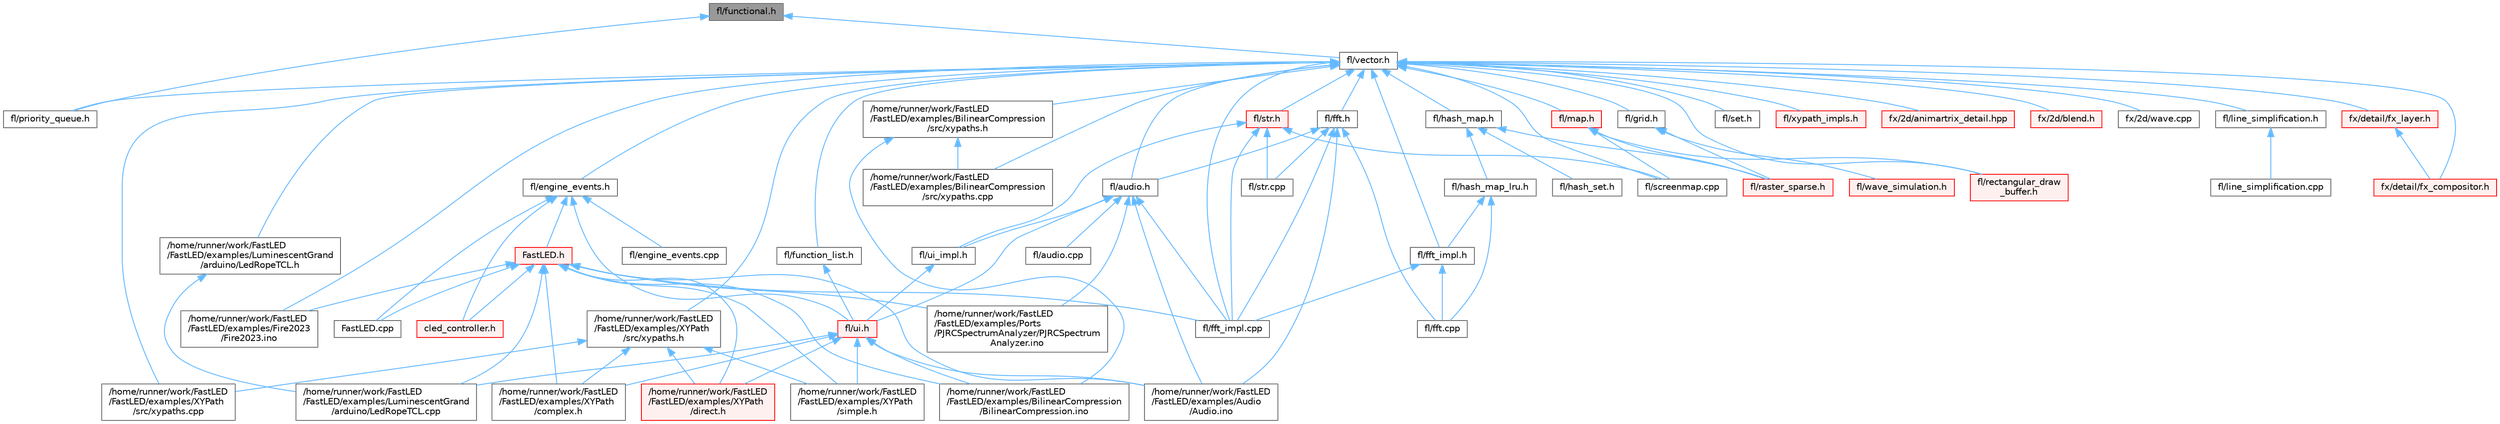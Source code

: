 digraph "fl/functional.h"
{
 // INTERACTIVE_SVG=YES
 // LATEX_PDF_SIZE
  bgcolor="transparent";
  edge [fontname=Helvetica,fontsize=10,labelfontname=Helvetica,labelfontsize=10];
  node [fontname=Helvetica,fontsize=10,shape=box,height=0.2,width=0.4];
  Node1 [id="Node000001",label="fl/functional.h",height=0.2,width=0.4,color="gray40", fillcolor="grey60", style="filled", fontcolor="black",tooltip=" "];
  Node1 -> Node2 [id="edge1_Node000001_Node000002",dir="back",color="steelblue1",style="solid",tooltip=" "];
  Node2 [id="Node000002",label="fl/priority_queue.h",height=0.2,width=0.4,color="grey40", fillcolor="white", style="filled",URL="$d4/da1/priority__queue_8h.html",tooltip=" "];
  Node1 -> Node3 [id="edge2_Node000001_Node000003",dir="back",color="steelblue1",style="solid",tooltip=" "];
  Node3 [id="Node000003",label="fl/vector.h",height=0.2,width=0.4,color="grey40", fillcolor="white", style="filled",URL="$d6/d68/vector_8h.html",tooltip=" "];
  Node3 -> Node4 [id="edge3_Node000003_Node000004",dir="back",color="steelblue1",style="solid",tooltip=" "];
  Node4 [id="Node000004",label="/home/runner/work/FastLED\l/FastLED/examples/BilinearCompression\l/src/xypaths.cpp",height=0.2,width=0.4,color="grey40", fillcolor="white", style="filled",URL="$d4/dda/_bilinear_compression_2src_2xypaths_8cpp.html",tooltip=" "];
  Node3 -> Node5 [id="edge4_Node000003_Node000005",dir="back",color="steelblue1",style="solid",tooltip=" "];
  Node5 [id="Node000005",label="/home/runner/work/FastLED\l/FastLED/examples/BilinearCompression\l/src/xypaths.h",height=0.2,width=0.4,color="grey40", fillcolor="white", style="filled",URL="$dd/d43/_bilinear_compression_2src_2xypaths_8h.html",tooltip=" "];
  Node5 -> Node6 [id="edge5_Node000005_Node000006",dir="back",color="steelblue1",style="solid",tooltip=" "];
  Node6 [id="Node000006",label="/home/runner/work/FastLED\l/FastLED/examples/BilinearCompression\l/BilinearCompression.ino",height=0.2,width=0.4,color="grey40", fillcolor="white", style="filled",URL="$da/d05/_bilinear_compression_8ino.html",tooltip=" "];
  Node5 -> Node4 [id="edge6_Node000005_Node000004",dir="back",color="steelblue1",style="solid",tooltip=" "];
  Node3 -> Node7 [id="edge7_Node000003_Node000007",dir="back",color="steelblue1",style="solid",tooltip=" "];
  Node7 [id="Node000007",label="/home/runner/work/FastLED\l/FastLED/examples/Fire2023\l/Fire2023.ino",height=0.2,width=0.4,color="grey40", fillcolor="white", style="filled",URL="$d8/d2c/_fire2023_8ino.html",tooltip=" "];
  Node3 -> Node8 [id="edge8_Node000003_Node000008",dir="back",color="steelblue1",style="solid",tooltip=" "];
  Node8 [id="Node000008",label="/home/runner/work/FastLED\l/FastLED/examples/LuminescentGrand\l/arduino/LedRopeTCL.h",height=0.2,width=0.4,color="grey40", fillcolor="white", style="filled",URL="$d9/d7e/_led_rope_t_c_l_8h.html",tooltip=" "];
  Node8 -> Node9 [id="edge9_Node000008_Node000009",dir="back",color="steelblue1",style="solid",tooltip=" "];
  Node9 [id="Node000009",label="/home/runner/work/FastLED\l/FastLED/examples/LuminescentGrand\l/arduino/LedRopeTCL.cpp",height=0.2,width=0.4,color="grey40", fillcolor="white", style="filled",URL="$d6/dc9/_led_rope_t_c_l_8cpp.html",tooltip=" "];
  Node3 -> Node10 [id="edge10_Node000003_Node000010",dir="back",color="steelblue1",style="solid",tooltip=" "];
  Node10 [id="Node000010",label="/home/runner/work/FastLED\l/FastLED/examples/XYPath\l/src/xypaths.cpp",height=0.2,width=0.4,color="grey40", fillcolor="white", style="filled",URL="$d8/d55/_x_y_path_2src_2xypaths_8cpp.html",tooltip=" "];
  Node3 -> Node11 [id="edge11_Node000003_Node000011",dir="back",color="steelblue1",style="solid",tooltip=" "];
  Node11 [id="Node000011",label="/home/runner/work/FastLED\l/FastLED/examples/XYPath\l/src/xypaths.h",height=0.2,width=0.4,color="grey40", fillcolor="white", style="filled",URL="$d7/d5e/_x_y_path_2src_2xypaths_8h.html",tooltip=" "];
  Node11 -> Node12 [id="edge12_Node000011_Node000012",dir="back",color="steelblue1",style="solid",tooltip=" "];
  Node12 [id="Node000012",label="/home/runner/work/FastLED\l/FastLED/examples/XYPath\l/complex.h",height=0.2,width=0.4,color="grey40", fillcolor="white", style="filled",URL="$d7/d3b/complex_8h.html",tooltip=" "];
  Node11 -> Node13 [id="edge13_Node000011_Node000013",dir="back",color="steelblue1",style="solid",tooltip=" "];
  Node13 [id="Node000013",label="/home/runner/work/FastLED\l/FastLED/examples/XYPath\l/direct.h",height=0.2,width=0.4,color="red", fillcolor="#FFF0F0", style="filled",URL="$d6/daf/direct_8h.html",tooltip=" "];
  Node11 -> Node15 [id="edge14_Node000011_Node000015",dir="back",color="steelblue1",style="solid",tooltip=" "];
  Node15 [id="Node000015",label="/home/runner/work/FastLED\l/FastLED/examples/XYPath\l/simple.h",height=0.2,width=0.4,color="grey40", fillcolor="white", style="filled",URL="$d8/d14/simple_8h.html",tooltip=" "];
  Node11 -> Node10 [id="edge15_Node000011_Node000010",dir="back",color="steelblue1",style="solid",tooltip=" "];
  Node3 -> Node16 [id="edge16_Node000003_Node000016",dir="back",color="steelblue1",style="solid",tooltip=" "];
  Node16 [id="Node000016",label="fl/audio.h",height=0.2,width=0.4,color="grey40", fillcolor="white", style="filled",URL="$da/d09/audio_8h.html",tooltip=" "];
  Node16 -> Node17 [id="edge17_Node000016_Node000017",dir="back",color="steelblue1",style="solid",tooltip=" "];
  Node17 [id="Node000017",label="/home/runner/work/FastLED\l/FastLED/examples/Audio\l/Audio.ino",height=0.2,width=0.4,color="grey40", fillcolor="white", style="filled",URL="$dc/d5d/_audio_8ino.html",tooltip=" "];
  Node16 -> Node18 [id="edge18_Node000016_Node000018",dir="back",color="steelblue1",style="solid",tooltip=" "];
  Node18 [id="Node000018",label="/home/runner/work/FastLED\l/FastLED/examples/Ports\l/PJRCSpectrumAnalyzer/PJRCSpectrum\lAnalyzer.ino",height=0.2,width=0.4,color="grey40", fillcolor="white", style="filled",URL="$d7/dfa/_p_j_r_c_spectrum_analyzer_8ino.html",tooltip="Creates an impressive LED light show to music input on the Teensy."];
  Node16 -> Node19 [id="edge19_Node000016_Node000019",dir="back",color="steelblue1",style="solid",tooltip=" "];
  Node19 [id="Node000019",label="fl/audio.cpp",height=0.2,width=0.4,color="grey40", fillcolor="white", style="filled",URL="$d1/ddc/audio_8cpp.html",tooltip=" "];
  Node16 -> Node20 [id="edge20_Node000016_Node000020",dir="back",color="steelblue1",style="solid",tooltip=" "];
  Node20 [id="Node000020",label="fl/fft_impl.cpp",height=0.2,width=0.4,color="grey40", fillcolor="white", style="filled",URL="$d1/dff/fft__impl_8cpp.html",tooltip=" "];
  Node16 -> Node21 [id="edge21_Node000016_Node000021",dir="back",color="steelblue1",style="solid",tooltip=" "];
  Node21 [id="Node000021",label="fl/ui.h",height=0.2,width=0.4,color="red", fillcolor="#FFF0F0", style="filled",URL="$d9/d3b/ui_8h.html",tooltip=" "];
  Node21 -> Node17 [id="edge22_Node000021_Node000017",dir="back",color="steelblue1",style="solid",tooltip=" "];
  Node21 -> Node6 [id="edge23_Node000021_Node000006",dir="back",color="steelblue1",style="solid",tooltip=" "];
  Node21 -> Node9 [id="edge24_Node000021_Node000009",dir="back",color="steelblue1",style="solid",tooltip=" "];
  Node21 -> Node12 [id="edge25_Node000021_Node000012",dir="back",color="steelblue1",style="solid",tooltip=" "];
  Node21 -> Node13 [id="edge26_Node000021_Node000013",dir="back",color="steelblue1",style="solid",tooltip=" "];
  Node21 -> Node15 [id="edge27_Node000021_Node000015",dir="back",color="steelblue1",style="solid",tooltip=" "];
  Node16 -> Node43 [id="edge28_Node000016_Node000043",dir="back",color="steelblue1",style="solid",tooltip=" "];
  Node43 [id="Node000043",label="fl/ui_impl.h",height=0.2,width=0.4,color="grey40", fillcolor="white", style="filled",URL="$d6/dc0/ui__impl_8h.html",tooltip=" "];
  Node43 -> Node21 [id="edge29_Node000043_Node000021",dir="back",color="steelblue1",style="solid",tooltip=" "];
  Node3 -> Node44 [id="edge30_Node000003_Node000044",dir="back",color="steelblue1",style="solid",tooltip=" "];
  Node44 [id="Node000044",label="fl/engine_events.h",height=0.2,width=0.4,color="grey40", fillcolor="white", style="filled",URL="$db/dc0/engine__events_8h.html",tooltip=" "];
  Node44 -> Node45 [id="edge31_Node000044_Node000045",dir="back",color="steelblue1",style="solid",tooltip=" "];
  Node45 [id="Node000045",label="FastLED.cpp",height=0.2,width=0.4,color="grey40", fillcolor="white", style="filled",URL="$d6/dda/_fast_l_e_d_8cpp.html",tooltip="Central source file for FastLED, implements the CFastLED class/object."];
  Node44 -> Node46 [id="edge32_Node000044_Node000046",dir="back",color="steelblue1",style="solid",tooltip=" "];
  Node46 [id="Node000046",label="FastLED.h",height=0.2,width=0.4,color="red", fillcolor="#FFF0F0", style="filled",URL="$db/d97/_fast_l_e_d_8h.html",tooltip="central include file for FastLED, defines the CFastLED class/object"];
  Node46 -> Node17 [id="edge33_Node000046_Node000017",dir="back",color="steelblue1",style="solid",tooltip=" "];
  Node46 -> Node6 [id="edge34_Node000046_Node000006",dir="back",color="steelblue1",style="solid",tooltip=" "];
  Node46 -> Node7 [id="edge35_Node000046_Node000007",dir="back",color="steelblue1",style="solid",tooltip=" "];
  Node46 -> Node9 [id="edge36_Node000046_Node000009",dir="back",color="steelblue1",style="solid",tooltip=" "];
  Node46 -> Node18 [id="edge37_Node000046_Node000018",dir="back",color="steelblue1",style="solid",tooltip=" "];
  Node46 -> Node12 [id="edge38_Node000046_Node000012",dir="back",color="steelblue1",style="solid",tooltip=" "];
  Node46 -> Node13 [id="edge39_Node000046_Node000013",dir="back",color="steelblue1",style="solid",tooltip=" "];
  Node46 -> Node15 [id="edge40_Node000046_Node000015",dir="back",color="steelblue1",style="solid",tooltip=" "];
  Node46 -> Node45 [id="edge41_Node000046_Node000045",dir="back",color="steelblue1",style="solid",tooltip=" "];
  Node46 -> Node105 [id="edge42_Node000046_Node000105",dir="back",color="steelblue1",style="solid",tooltip=" "];
  Node105 [id="Node000105",label="cled_controller.h",height=0.2,width=0.4,color="red", fillcolor="#FFF0F0", style="filled",URL="$db/d6d/cled__controller_8h.html",tooltip="base definitions used by led controllers for writing out led data"];
  Node46 -> Node20 [id="edge43_Node000046_Node000020",dir="back",color="steelblue1",style="solid",tooltip=" "];
  Node44 -> Node105 [id="edge44_Node000044_Node000105",dir="back",color="steelblue1",style="solid",tooltip=" "];
  Node44 -> Node155 [id="edge45_Node000044_Node000155",dir="back",color="steelblue1",style="solid",tooltip=" "];
  Node155 [id="Node000155",label="fl/engine_events.cpp",height=0.2,width=0.4,color="grey40", fillcolor="white", style="filled",URL="$d5/d7d/engine__events_8cpp.html",tooltip=" "];
  Node44 -> Node21 [id="edge46_Node000044_Node000021",dir="back",color="steelblue1",style="solid",tooltip=" "];
  Node3 -> Node156 [id="edge47_Node000003_Node000156",dir="back",color="steelblue1",style="solid",tooltip=" "];
  Node156 [id="Node000156",label="fl/fft.h",height=0.2,width=0.4,color="grey40", fillcolor="white", style="filled",URL="$d7/d76/fft_8h.html",tooltip=" "];
  Node156 -> Node17 [id="edge48_Node000156_Node000017",dir="back",color="steelblue1",style="solid",tooltip=" "];
  Node156 -> Node16 [id="edge49_Node000156_Node000016",dir="back",color="steelblue1",style="solid",tooltip=" "];
  Node156 -> Node157 [id="edge50_Node000156_Node000157",dir="back",color="steelblue1",style="solid",tooltip=" "];
  Node157 [id="Node000157",label="fl/fft.cpp",height=0.2,width=0.4,color="grey40", fillcolor="white", style="filled",URL="$db/d03/fft_8cpp.html",tooltip=" "];
  Node156 -> Node20 [id="edge51_Node000156_Node000020",dir="back",color="steelblue1",style="solid",tooltip=" "];
  Node156 -> Node158 [id="edge52_Node000156_Node000158",dir="back",color="steelblue1",style="solid",tooltip=" "];
  Node158 [id="Node000158",label="fl/str.cpp",height=0.2,width=0.4,color="grey40", fillcolor="white", style="filled",URL="$d1/d1f/str_8cpp.html",tooltip=" "];
  Node3 -> Node20 [id="edge53_Node000003_Node000020",dir="back",color="steelblue1",style="solid",tooltip=" "];
  Node3 -> Node159 [id="edge54_Node000003_Node000159",dir="back",color="steelblue1",style="solid",tooltip=" "];
  Node159 [id="Node000159",label="fl/fft_impl.h",height=0.2,width=0.4,color="grey40", fillcolor="white", style="filled",URL="$df/d73/fft__impl_8h.html",tooltip=" "];
  Node159 -> Node157 [id="edge55_Node000159_Node000157",dir="back",color="steelblue1",style="solid",tooltip=" "];
  Node159 -> Node20 [id="edge56_Node000159_Node000020",dir="back",color="steelblue1",style="solid",tooltip=" "];
  Node3 -> Node160 [id="edge57_Node000003_Node000160",dir="back",color="steelblue1",style="solid",tooltip=" "];
  Node160 [id="Node000160",label="fl/function_list.h",height=0.2,width=0.4,color="grey40", fillcolor="white", style="filled",URL="$d0/d64/function__list_8h.html",tooltip=" "];
  Node160 -> Node21 [id="edge58_Node000160_Node000021",dir="back",color="steelblue1",style="solid",tooltip=" "];
  Node3 -> Node161 [id="edge59_Node000003_Node000161",dir="back",color="steelblue1",style="solid",tooltip=" "];
  Node161 [id="Node000161",label="fl/grid.h",height=0.2,width=0.4,color="grey40", fillcolor="white", style="filled",URL="$da/d15/grid_8h.html",tooltip=" "];
  Node161 -> Node162 [id="edge60_Node000161_Node000162",dir="back",color="steelblue1",style="solid",tooltip=" "];
  Node162 [id="Node000162",label="fl/raster_sparse.h",height=0.2,width=0.4,color="red", fillcolor="#FFF0F0", style="filled",URL="$d4/df9/raster__sparse_8h.html",tooltip=" "];
  Node161 -> Node168 [id="edge61_Node000161_Node000168",dir="back",color="steelblue1",style="solid",tooltip=" "];
  Node168 [id="Node000168",label="fl/wave_simulation.h",height=0.2,width=0.4,color="red", fillcolor="#FFF0F0", style="filled",URL="$dc/d36/wave__simulation_8h.html",tooltip=" "];
  Node3 -> Node170 [id="edge62_Node000003_Node000170",dir="back",color="steelblue1",style="solid",tooltip=" "];
  Node170 [id="Node000170",label="fl/hash_map.h",height=0.2,width=0.4,color="grey40", fillcolor="white", style="filled",URL="$d6/d13/hash__map_8h.html",tooltip=" "];
  Node170 -> Node171 [id="edge63_Node000170_Node000171",dir="back",color="steelblue1",style="solid",tooltip=" "];
  Node171 [id="Node000171",label="fl/hash_map_lru.h",height=0.2,width=0.4,color="grey40", fillcolor="white", style="filled",URL="$dd/d0c/hash__map__lru_8h.html",tooltip=" "];
  Node171 -> Node157 [id="edge64_Node000171_Node000157",dir="back",color="steelblue1",style="solid",tooltip=" "];
  Node171 -> Node159 [id="edge65_Node000171_Node000159",dir="back",color="steelblue1",style="solid",tooltip=" "];
  Node170 -> Node172 [id="edge66_Node000170_Node000172",dir="back",color="steelblue1",style="solid",tooltip=" "];
  Node172 [id="Node000172",label="fl/hash_set.h",height=0.2,width=0.4,color="grey40", fillcolor="white", style="filled",URL="$dc/de3/hash__set_8h.html",tooltip=" "];
  Node170 -> Node162 [id="edge67_Node000170_Node000162",dir="back",color="steelblue1",style="solid",tooltip=" "];
  Node3 -> Node173 [id="edge68_Node000003_Node000173",dir="back",color="steelblue1",style="solid",tooltip=" "];
  Node173 [id="Node000173",label="fl/line_simplification.h",height=0.2,width=0.4,color="grey40", fillcolor="white", style="filled",URL="$d8/da7/line__simplification_8h.html",tooltip=" "];
  Node173 -> Node174 [id="edge69_Node000173_Node000174",dir="back",color="steelblue1",style="solid",tooltip=" "];
  Node174 [id="Node000174",label="fl/line_simplification.cpp",height=0.2,width=0.4,color="grey40", fillcolor="white", style="filled",URL="$de/ddb/line__simplification_8cpp.html",tooltip=" "];
  Node3 -> Node175 [id="edge70_Node000003_Node000175",dir="back",color="steelblue1",style="solid",tooltip=" "];
  Node175 [id="Node000175",label="fl/map.h",height=0.2,width=0.4,color="red", fillcolor="#FFF0F0", style="filled",URL="$dc/db7/map_8h.html",tooltip=" "];
  Node175 -> Node162 [id="edge71_Node000175_Node000162",dir="back",color="steelblue1",style="solid",tooltip=" "];
  Node175 -> Node176 [id="edge72_Node000175_Node000176",dir="back",color="steelblue1",style="solid",tooltip=" "];
  Node176 [id="Node000176",label="fl/rectangular_draw\l_buffer.h",height=0.2,width=0.4,color="red", fillcolor="#FFF0F0", style="filled",URL="$d9/df3/rectangular__draw__buffer_8h.html",tooltip=" "];
  Node175 -> Node178 [id="edge73_Node000175_Node000178",dir="back",color="steelblue1",style="solid",tooltip=" "];
  Node178 [id="Node000178",label="fl/screenmap.cpp",height=0.2,width=0.4,color="grey40", fillcolor="white", style="filled",URL="$d9/d6f/screenmap_8cpp.html",tooltip=" "];
  Node3 -> Node2 [id="edge74_Node000003_Node000002",dir="back",color="steelblue1",style="solid",tooltip=" "];
  Node3 -> Node176 [id="edge75_Node000003_Node000176",dir="back",color="steelblue1",style="solid",tooltip=" "];
  Node3 -> Node178 [id="edge76_Node000003_Node000178",dir="back",color="steelblue1",style="solid",tooltip=" "];
  Node3 -> Node187 [id="edge77_Node000003_Node000187",dir="back",color="steelblue1",style="solid",tooltip=" "];
  Node187 [id="Node000187",label="fl/set.h",height=0.2,width=0.4,color="grey40", fillcolor="white", style="filled",URL="$d4/d13/set_8h.html",tooltip=" "];
  Node3 -> Node188 [id="edge78_Node000003_Node000188",dir="back",color="steelblue1",style="solid",tooltip=" "];
  Node188 [id="Node000188",label="fl/str.h",height=0.2,width=0.4,color="red", fillcolor="#FFF0F0", style="filled",URL="$d1/d93/str_8h.html",tooltip=" "];
  Node188 -> Node20 [id="edge79_Node000188_Node000020",dir="back",color="steelblue1",style="solid",tooltip=" "];
  Node188 -> Node178 [id="edge80_Node000188_Node000178",dir="back",color="steelblue1",style="solid",tooltip=" "];
  Node188 -> Node158 [id="edge81_Node000188_Node000158",dir="back",color="steelblue1",style="solid",tooltip=" "];
  Node188 -> Node43 [id="edge82_Node000188_Node000043",dir="back",color="steelblue1",style="solid",tooltip=" "];
  Node3 -> Node205 [id="edge83_Node000003_Node000205",dir="back",color="steelblue1",style="solid",tooltip=" "];
  Node205 [id="Node000205",label="fl/xypath_impls.h",height=0.2,width=0.4,color="red", fillcolor="#FFF0F0", style="filled",URL="$d8/d5f/xypath__impls_8h.html",tooltip=" "];
  Node3 -> Node258 [id="edge84_Node000003_Node000258",dir="back",color="steelblue1",style="solid",tooltip=" "];
  Node258 [id="Node000258",label="fx/2d/animartrix_detail.hpp",height=0.2,width=0.4,color="red", fillcolor="#FFF0F0", style="filled",URL="$d3/d3b/animartrix__detail_8hpp.html",tooltip=" "];
  Node3 -> Node228 [id="edge85_Node000003_Node000228",dir="back",color="steelblue1",style="solid",tooltip=" "];
  Node228 [id="Node000228",label="fx/2d/blend.h",height=0.2,width=0.4,color="red", fillcolor="#FFF0F0", style="filled",URL="$d8/d4e/blend_8h.html",tooltip=" "];
  Node3 -> Node150 [id="edge86_Node000003_Node000150",dir="back",color="steelblue1",style="solid",tooltip=" "];
  Node150 [id="Node000150",label="fx/2d/wave.cpp",height=0.2,width=0.4,color="grey40", fillcolor="white", style="filled",URL="$d4/d7c/src_2fx_22d_2wave_8cpp.html",tooltip=" "];
  Node3 -> Node232 [id="edge87_Node000003_Node000232",dir="back",color="steelblue1",style="solid",tooltip=" "];
  Node232 [id="Node000232",label="fx/detail/fx_compositor.h",height=0.2,width=0.4,color="red", fillcolor="#FFF0F0", style="filled",URL="$d5/d6b/fx__compositor_8h.html",tooltip=" "];
  Node3 -> Node231 [id="edge88_Node000003_Node000231",dir="back",color="steelblue1",style="solid",tooltip=" "];
  Node231 [id="Node000231",label="fx/detail/fx_layer.h",height=0.2,width=0.4,color="red", fillcolor="#FFF0F0", style="filled",URL="$d7/d2f/fx__layer_8h.html",tooltip=" "];
  Node231 -> Node232 [id="edge89_Node000231_Node000232",dir="back",color="steelblue1",style="solid",tooltip=" "];
}
